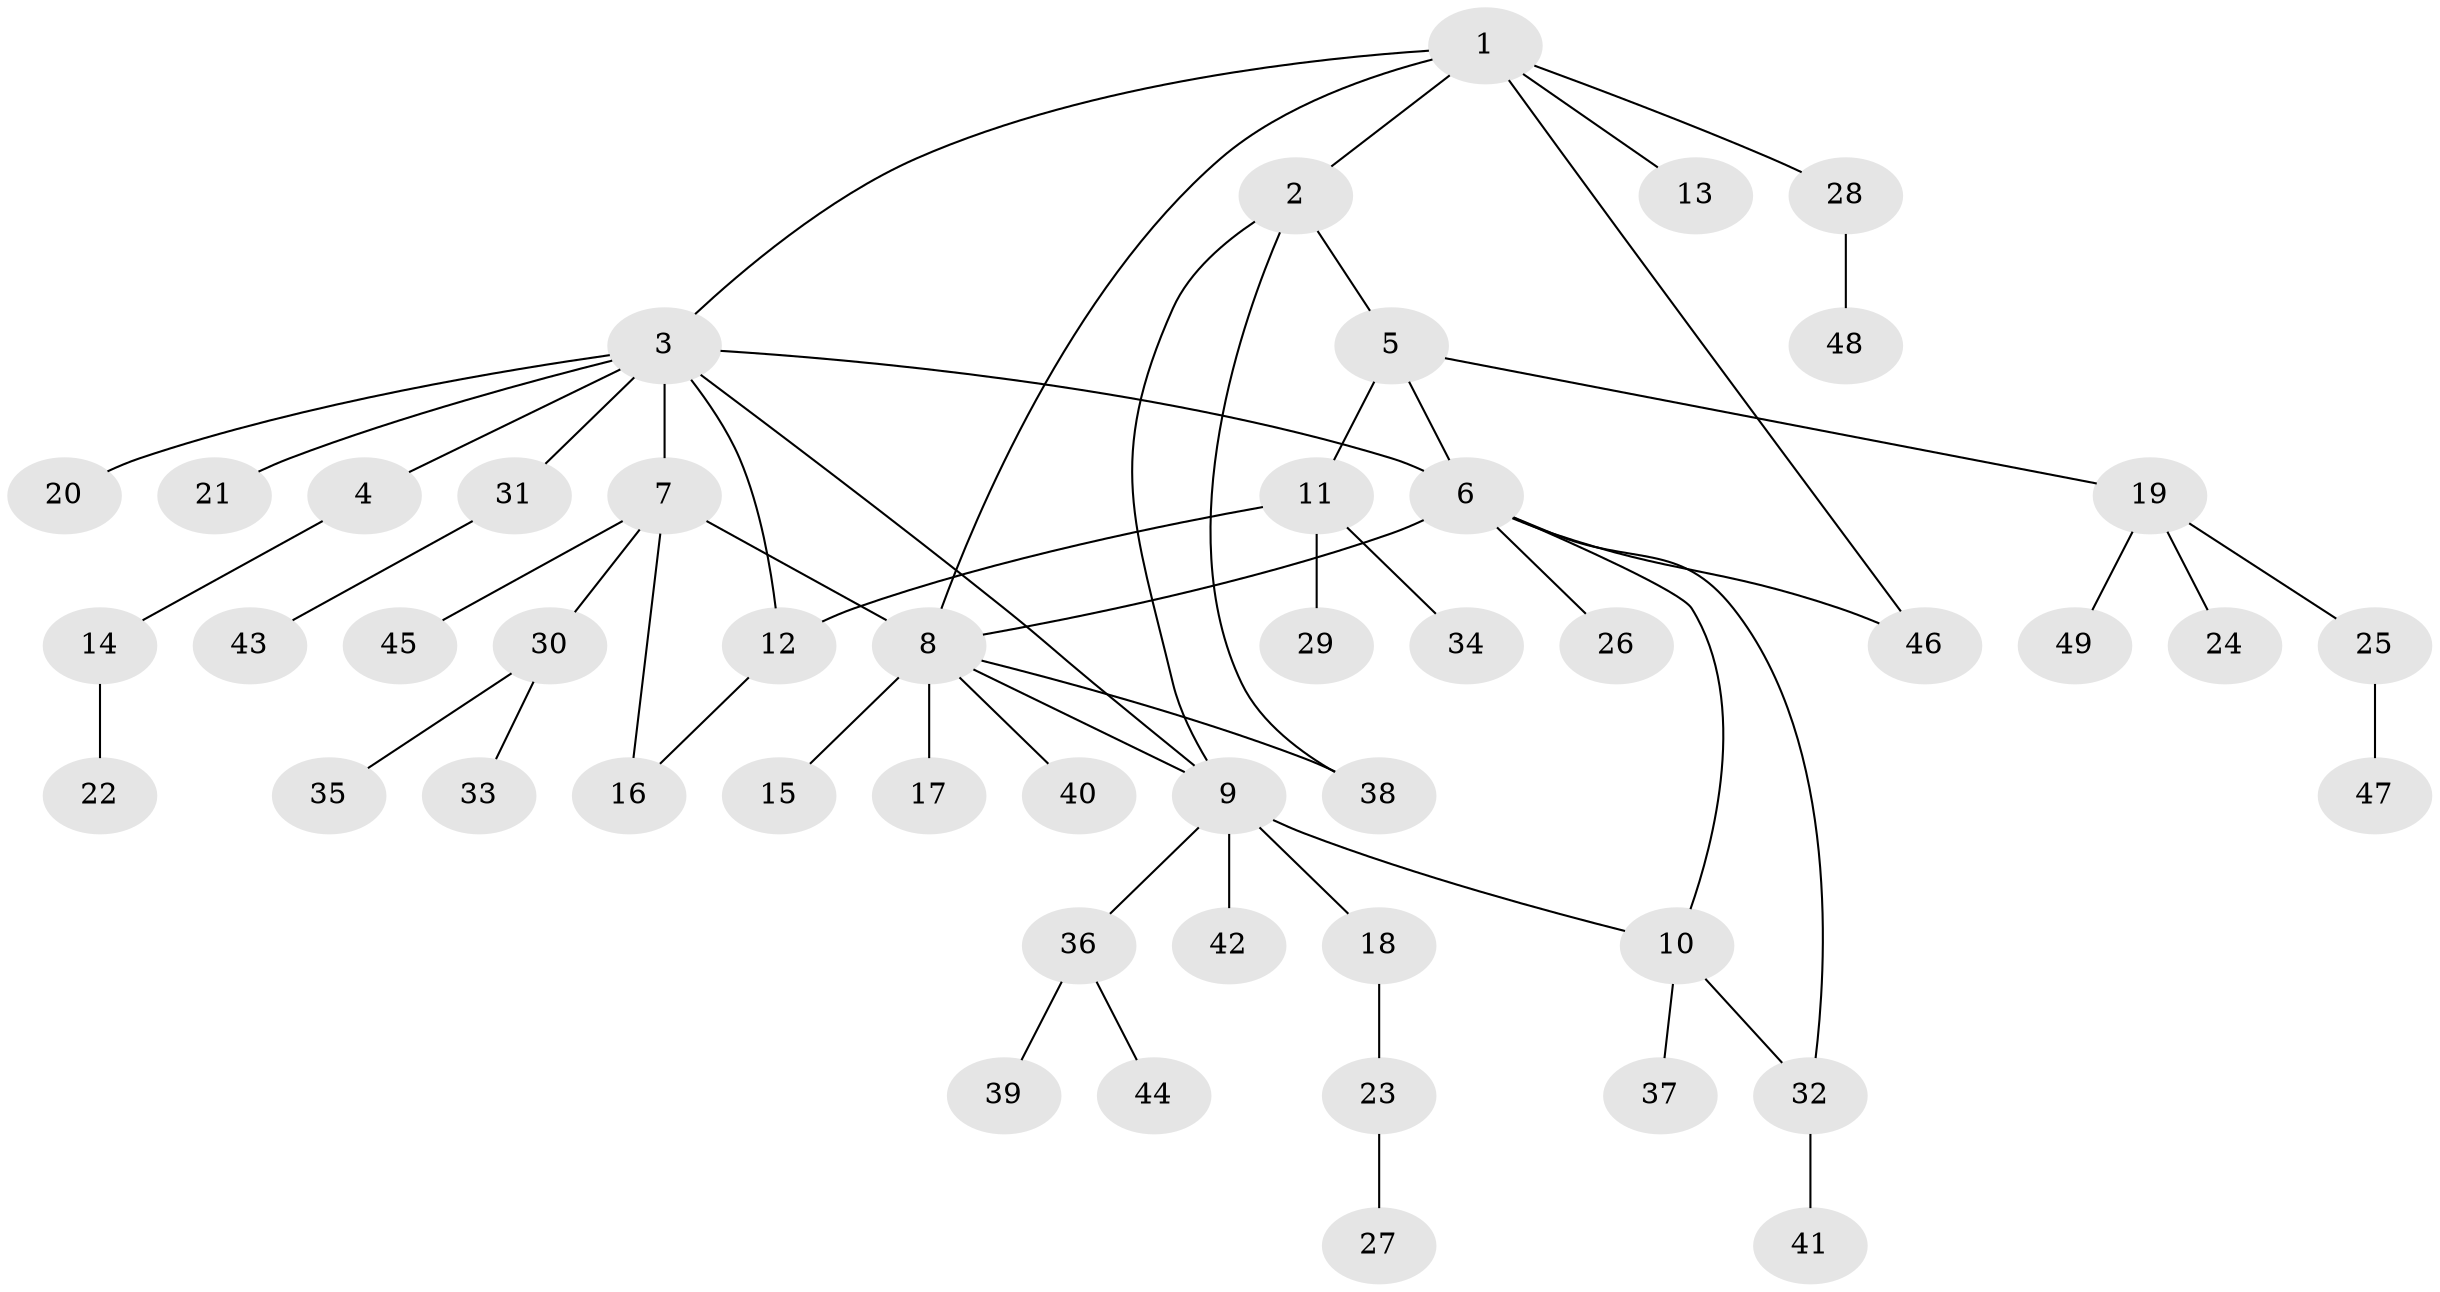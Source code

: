 // Generated by graph-tools (version 1.1) at 2025/26/03/09/25 03:26:44]
// undirected, 49 vertices, 59 edges
graph export_dot {
graph [start="1"]
  node [color=gray90,style=filled];
  1;
  2;
  3;
  4;
  5;
  6;
  7;
  8;
  9;
  10;
  11;
  12;
  13;
  14;
  15;
  16;
  17;
  18;
  19;
  20;
  21;
  22;
  23;
  24;
  25;
  26;
  27;
  28;
  29;
  30;
  31;
  32;
  33;
  34;
  35;
  36;
  37;
  38;
  39;
  40;
  41;
  42;
  43;
  44;
  45;
  46;
  47;
  48;
  49;
  1 -- 2;
  1 -- 3;
  1 -- 8;
  1 -- 13;
  1 -- 28;
  1 -- 46;
  2 -- 5;
  2 -- 9;
  2 -- 38;
  3 -- 4;
  3 -- 6;
  3 -- 7;
  3 -- 9;
  3 -- 12;
  3 -- 20;
  3 -- 21;
  3 -- 31;
  4 -- 14;
  5 -- 6;
  5 -- 11;
  5 -- 19;
  6 -- 8;
  6 -- 10;
  6 -- 26;
  6 -- 32;
  6 -- 46;
  7 -- 8;
  7 -- 16;
  7 -- 30;
  7 -- 45;
  8 -- 9;
  8 -- 15;
  8 -- 17;
  8 -- 38;
  8 -- 40;
  9 -- 10;
  9 -- 18;
  9 -- 36;
  9 -- 42;
  10 -- 32;
  10 -- 37;
  11 -- 12;
  11 -- 29;
  11 -- 34;
  12 -- 16;
  14 -- 22;
  18 -- 23;
  19 -- 24;
  19 -- 25;
  19 -- 49;
  23 -- 27;
  25 -- 47;
  28 -- 48;
  30 -- 33;
  30 -- 35;
  31 -- 43;
  32 -- 41;
  36 -- 39;
  36 -- 44;
}
